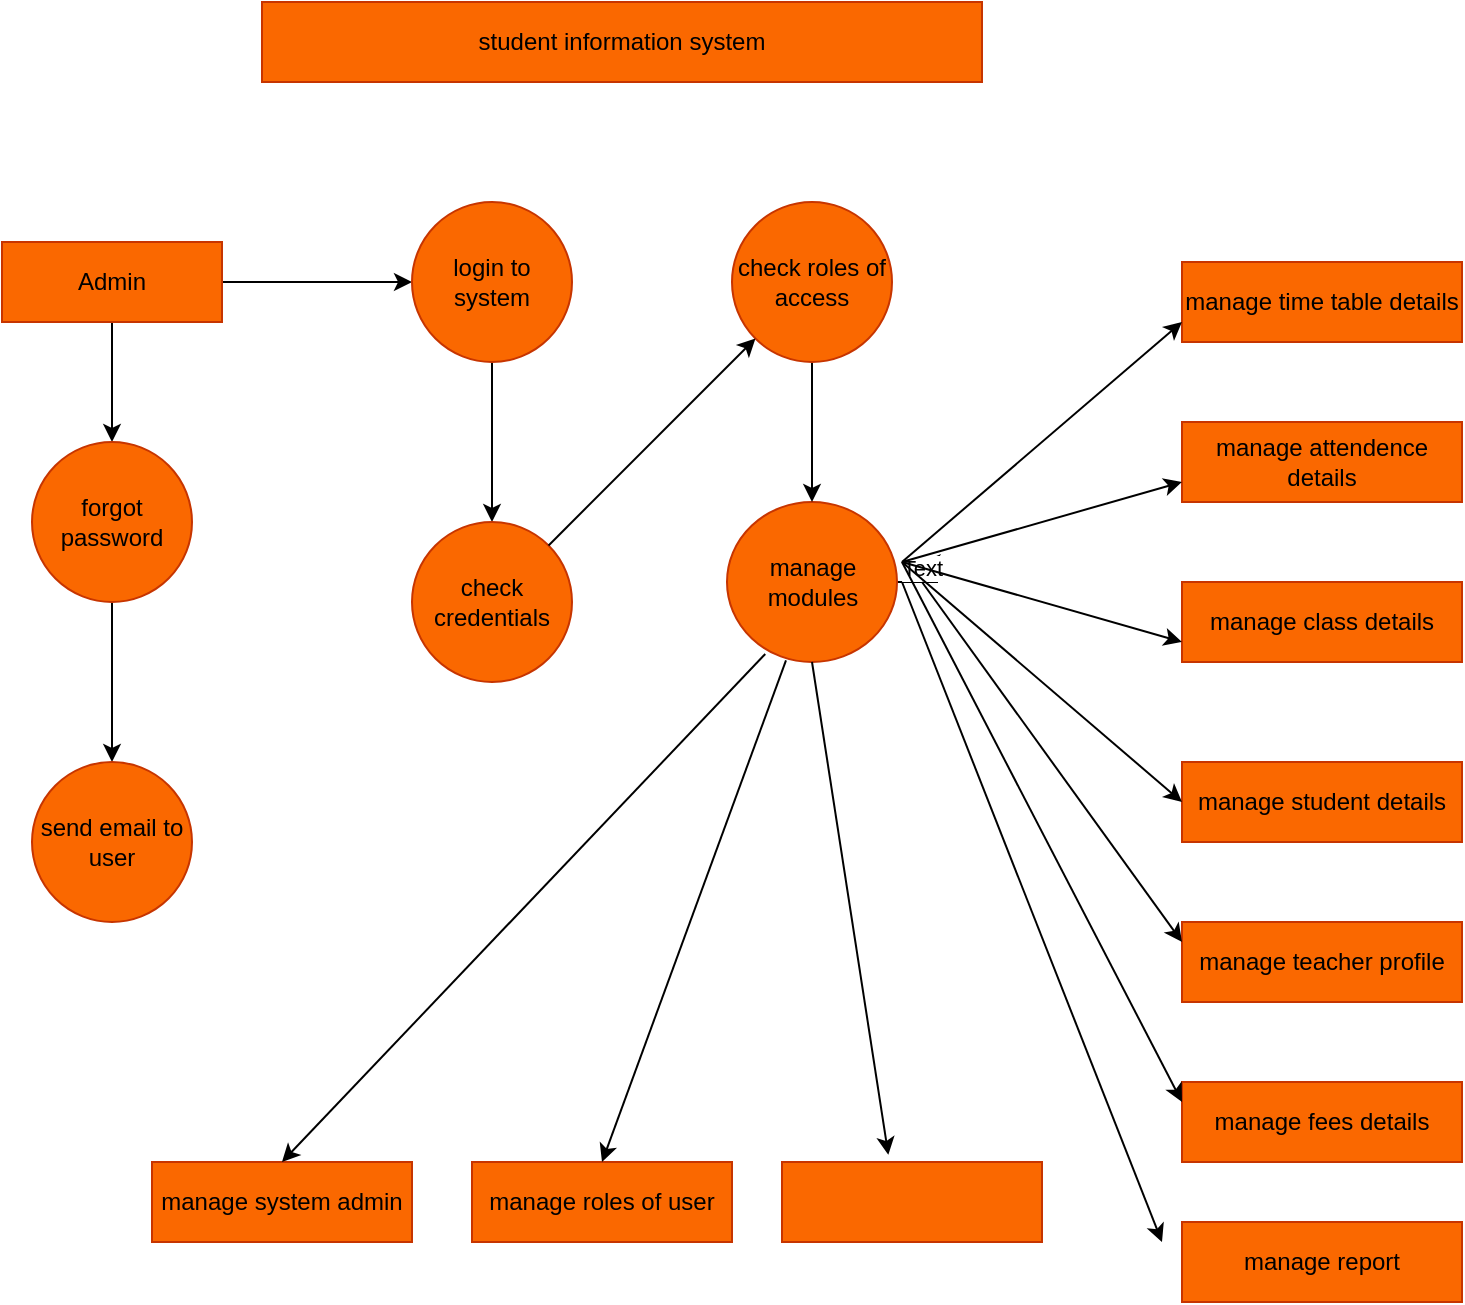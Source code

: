 <mxfile version="28.0.7">
  <diagram name="Page-1" id="cwM_bx183RFt9el3y_Tt">
    <mxGraphModel dx="1034" dy="1670" grid="1" gridSize="10" guides="1" tooltips="1" connect="1" arrows="1" fold="1" page="1" pageScale="1" pageWidth="850" pageHeight="1100" math="0" shadow="0">
      <root>
        <mxCell id="0" />
        <mxCell id="1" parent="0" />
        <mxCell id="gdyNwfx7k1jjWqaIbf1b-1" value="student information system" style="rounded=0;whiteSpace=wrap;html=1;fillColor=#fa6800;strokeColor=#C73500;fontColor=#000000;" vertex="1" parent="1">
          <mxGeometry x="200" y="-1080" width="360" height="40" as="geometry" />
        </mxCell>
        <mxCell id="gdyNwfx7k1jjWqaIbf1b-6" value="" style="edgeStyle=orthogonalEdgeStyle;rounded=0;orthogonalLoop=1;jettySize=auto;html=1;" edge="1" parent="1" source="gdyNwfx7k1jjWqaIbf1b-4" target="gdyNwfx7k1jjWqaIbf1b-5">
          <mxGeometry relative="1" as="geometry" />
        </mxCell>
        <mxCell id="gdyNwfx7k1jjWqaIbf1b-10" value="" style="edgeStyle=orthogonalEdgeStyle;rounded=0;orthogonalLoop=1;jettySize=auto;html=1;" edge="1" parent="1" source="gdyNwfx7k1jjWqaIbf1b-4" target="gdyNwfx7k1jjWqaIbf1b-9">
          <mxGeometry relative="1" as="geometry" />
        </mxCell>
        <mxCell id="gdyNwfx7k1jjWqaIbf1b-4" value="Admin" style="rounded=0;whiteSpace=wrap;html=1;fillColor=#fa6800;fontColor=#000000;strokeColor=#C73500;" vertex="1" parent="1">
          <mxGeometry x="70" y="-960" width="110" height="40" as="geometry" />
        </mxCell>
        <mxCell id="gdyNwfx7k1jjWqaIbf1b-8" value="" style="edgeStyle=orthogonalEdgeStyle;rounded=0;orthogonalLoop=1;jettySize=auto;html=1;" edge="1" parent="1" source="gdyNwfx7k1jjWqaIbf1b-5" target="gdyNwfx7k1jjWqaIbf1b-7">
          <mxGeometry relative="1" as="geometry" />
        </mxCell>
        <mxCell id="gdyNwfx7k1jjWqaIbf1b-5" value="login to system" style="ellipse;whiteSpace=wrap;html=1;fillColor=#fa6800;strokeColor=#C73500;fontColor=#000000;rounded=0;" vertex="1" parent="1">
          <mxGeometry x="275" y="-980" width="80" height="80" as="geometry" />
        </mxCell>
        <mxCell id="gdyNwfx7k1jjWqaIbf1b-7" value="check credentials" style="ellipse;whiteSpace=wrap;html=1;fillColor=#fa6800;strokeColor=#C73500;fontColor=#000000;rounded=0;" vertex="1" parent="1">
          <mxGeometry x="275" y="-820" width="80" height="80" as="geometry" />
        </mxCell>
        <mxCell id="gdyNwfx7k1jjWqaIbf1b-12" value="" style="edgeStyle=orthogonalEdgeStyle;rounded=0;orthogonalLoop=1;jettySize=auto;html=1;" edge="1" parent="1" source="gdyNwfx7k1jjWqaIbf1b-9" target="gdyNwfx7k1jjWqaIbf1b-11">
          <mxGeometry relative="1" as="geometry" />
        </mxCell>
        <mxCell id="gdyNwfx7k1jjWqaIbf1b-9" value="forgot password" style="ellipse;whiteSpace=wrap;html=1;fillColor=#fa6800;strokeColor=#C73500;fontColor=#000000;rounded=0;" vertex="1" parent="1">
          <mxGeometry x="85" y="-860" width="80" height="80" as="geometry" />
        </mxCell>
        <mxCell id="gdyNwfx7k1jjWqaIbf1b-11" value="send email to user" style="ellipse;whiteSpace=wrap;html=1;fillColor=#fa6800;strokeColor=#C73500;fontColor=#000000;rounded=0;" vertex="1" parent="1">
          <mxGeometry x="85" y="-700" width="80" height="80" as="geometry" />
        </mxCell>
        <mxCell id="gdyNwfx7k1jjWqaIbf1b-44" style="edgeStyle=orthogonalEdgeStyle;rounded=0;orthogonalLoop=1;jettySize=auto;html=1;" edge="1" parent="1" source="gdyNwfx7k1jjWqaIbf1b-15">
          <mxGeometry relative="1" as="geometry">
            <mxPoint x="530" y="-800" as="targetPoint" />
          </mxGeometry>
        </mxCell>
        <mxCell id="gdyNwfx7k1jjWqaIbf1b-45" value="Text" style="edgeLabel;html=1;align=center;verticalAlign=middle;resizable=0;points=[];" vertex="1" connectable="0" parent="gdyNwfx7k1jjWqaIbf1b-44">
          <mxGeometry x="1" y="3" relative="1" as="geometry">
            <mxPoint as="offset" />
          </mxGeometry>
        </mxCell>
        <mxCell id="gdyNwfx7k1jjWqaIbf1b-15" value="manage modules" style="ellipse;whiteSpace=wrap;html=1;fillColor=#fa6800;strokeColor=#C73500;fontColor=#000000;rounded=0;" vertex="1" parent="1">
          <mxGeometry x="432.5" y="-830" width="85" height="80" as="geometry" />
        </mxCell>
        <mxCell id="gdyNwfx7k1jjWqaIbf1b-21" value="" style="edgeStyle=orthogonalEdgeStyle;rounded=0;orthogonalLoop=1;jettySize=auto;html=1;" edge="1" parent="1" source="gdyNwfx7k1jjWqaIbf1b-17" target="gdyNwfx7k1jjWqaIbf1b-15">
          <mxGeometry relative="1" as="geometry" />
        </mxCell>
        <mxCell id="gdyNwfx7k1jjWqaIbf1b-17" value="check roles of access" style="ellipse;whiteSpace=wrap;html=1;fillColor=#fa6800;strokeColor=#C73500;fontColor=#000000;rounded=0;" vertex="1" parent="1">
          <mxGeometry x="435" y="-980" width="80" height="80" as="geometry" />
        </mxCell>
        <mxCell id="gdyNwfx7k1jjWqaIbf1b-24" value="" style="endArrow=classic;html=1;rounded=0;" edge="1" parent="1" source="gdyNwfx7k1jjWqaIbf1b-7" target="gdyNwfx7k1jjWqaIbf1b-17">
          <mxGeometry width="50" height="50" relative="1" as="geometry">
            <mxPoint x="400" y="-730" as="sourcePoint" />
            <mxPoint x="450" y="-780" as="targetPoint" />
          </mxGeometry>
        </mxCell>
        <mxCell id="gdyNwfx7k1jjWqaIbf1b-25" value="manage time table details" style="rounded=0;whiteSpace=wrap;html=1;fillColor=#fa6800;fontColor=#000000;strokeColor=#C73500;" vertex="1" parent="1">
          <mxGeometry x="660" y="-950" width="140" height="40" as="geometry" />
        </mxCell>
        <mxCell id="gdyNwfx7k1jjWqaIbf1b-26" value="manage attendence details" style="rounded=0;whiteSpace=wrap;html=1;fillColor=#fa6800;fontColor=#000000;strokeColor=#C73500;" vertex="1" parent="1">
          <mxGeometry x="660" y="-870" width="140" height="40" as="geometry" />
        </mxCell>
        <mxCell id="gdyNwfx7k1jjWqaIbf1b-27" value="manage class details" style="rounded=0;whiteSpace=wrap;html=1;fillColor=#fa6800;fontColor=#000000;strokeColor=#C73500;" vertex="1" parent="1">
          <mxGeometry x="660" y="-790" width="140" height="40" as="geometry" />
        </mxCell>
        <mxCell id="gdyNwfx7k1jjWqaIbf1b-28" value="manage student details" style="rounded=0;whiteSpace=wrap;html=1;fillColor=#fa6800;fontColor=#000000;strokeColor=#C73500;" vertex="1" parent="1">
          <mxGeometry x="660" y="-700" width="140" height="40" as="geometry" />
        </mxCell>
        <mxCell id="gdyNwfx7k1jjWqaIbf1b-29" value="manage teacher profile" style="rounded=0;whiteSpace=wrap;html=1;fillColor=#fa6800;fontColor=#000000;strokeColor=#C73500;" vertex="1" parent="1">
          <mxGeometry x="660" y="-620" width="140" height="40" as="geometry" />
        </mxCell>
        <mxCell id="gdyNwfx7k1jjWqaIbf1b-30" value="manage fees details" style="rounded=0;whiteSpace=wrap;html=1;fillColor=#fa6800;fontColor=#000000;strokeColor=#C73500;" vertex="1" parent="1">
          <mxGeometry x="660" y="-540" width="140" height="40" as="geometry" />
        </mxCell>
        <mxCell id="gdyNwfx7k1jjWqaIbf1b-31" value="manage report" style="rounded=0;whiteSpace=wrap;html=1;fillColor=#fa6800;fontColor=#000000;strokeColor=#C73500;" vertex="1" parent="1">
          <mxGeometry x="660" y="-470" width="140" height="40" as="geometry" />
        </mxCell>
        <mxCell id="gdyNwfx7k1jjWqaIbf1b-32" value="" style="endArrow=classic;html=1;rounded=0;entryX=0;entryY=0.75;entryDx=0;entryDy=0;" edge="1" parent="1" target="gdyNwfx7k1jjWqaIbf1b-25">
          <mxGeometry width="50" height="50" relative="1" as="geometry">
            <mxPoint x="520" y="-800" as="sourcePoint" />
            <mxPoint x="450" y="-700" as="targetPoint" />
            <Array as="points">
              <mxPoint x="660" y="-920" />
            </Array>
          </mxGeometry>
        </mxCell>
        <mxCell id="gdyNwfx7k1jjWqaIbf1b-36" value="" style="endArrow=classic;html=1;rounded=0;entryX=0;entryY=0.75;entryDx=0;entryDy=0;" edge="1" parent="1" target="gdyNwfx7k1jjWqaIbf1b-26">
          <mxGeometry width="50" height="50" relative="1" as="geometry">
            <mxPoint x="520" y="-800" as="sourcePoint" />
            <mxPoint x="450" y="-740" as="targetPoint" />
          </mxGeometry>
        </mxCell>
        <mxCell id="gdyNwfx7k1jjWqaIbf1b-38" value="" style="endArrow=classic;html=1;rounded=0;entryX=0;entryY=0.75;entryDx=0;entryDy=0;" edge="1" parent="1" target="gdyNwfx7k1jjWqaIbf1b-27">
          <mxGeometry width="50" height="50" relative="1" as="geometry">
            <mxPoint x="520" y="-800" as="sourcePoint" />
            <mxPoint x="450" y="-740" as="targetPoint" />
          </mxGeometry>
        </mxCell>
        <mxCell id="gdyNwfx7k1jjWqaIbf1b-39" value="" style="endArrow=classic;html=1;rounded=0;entryX=0;entryY=0.5;entryDx=0;entryDy=0;" edge="1" parent="1" target="gdyNwfx7k1jjWqaIbf1b-28">
          <mxGeometry width="50" height="50" relative="1" as="geometry">
            <mxPoint x="520" y="-800" as="sourcePoint" />
            <mxPoint x="450" y="-740" as="targetPoint" />
          </mxGeometry>
        </mxCell>
        <mxCell id="gdyNwfx7k1jjWqaIbf1b-40" value="" style="endArrow=classic;html=1;rounded=0;entryX=0;entryY=0.25;entryDx=0;entryDy=0;" edge="1" parent="1" target="gdyNwfx7k1jjWqaIbf1b-29">
          <mxGeometry width="50" height="50" relative="1" as="geometry">
            <mxPoint x="530" y="-790" as="sourcePoint" />
            <mxPoint x="450" y="-740" as="targetPoint" />
          </mxGeometry>
        </mxCell>
        <mxCell id="gdyNwfx7k1jjWqaIbf1b-41" value="" style="endArrow=classic;html=1;rounded=0;entryX=0;entryY=0.25;entryDx=0;entryDy=0;" edge="1" parent="1" target="gdyNwfx7k1jjWqaIbf1b-30">
          <mxGeometry width="50" height="50" relative="1" as="geometry">
            <mxPoint x="520" y="-800" as="sourcePoint" />
            <mxPoint x="450" y="-740" as="targetPoint" />
          </mxGeometry>
        </mxCell>
        <mxCell id="gdyNwfx7k1jjWqaIbf1b-42" value="" style="endArrow=classic;html=1;rounded=0;" edge="1" parent="1">
          <mxGeometry width="50" height="50" relative="1" as="geometry">
            <mxPoint x="520" y="-790" as="sourcePoint" />
            <mxPoint x="650" y="-460" as="targetPoint" />
          </mxGeometry>
        </mxCell>
        <mxCell id="gdyNwfx7k1jjWqaIbf1b-47" value="" style="whiteSpace=wrap;html=1;fillColor=#fa6800;strokeColor=#C73500;fontColor=#000000;rounded=0;" vertex="1" parent="1">
          <mxGeometry x="460" y="-500" width="130" height="40" as="geometry" />
        </mxCell>
        <mxCell id="gdyNwfx7k1jjWqaIbf1b-49" value="manage roles of user" style="whiteSpace=wrap;html=1;fillColor=#fa6800;strokeColor=#C73500;fontColor=#000000;rounded=0;" vertex="1" parent="1">
          <mxGeometry x="305" y="-500" width="130" height="40" as="geometry" />
        </mxCell>
        <mxCell id="gdyNwfx7k1jjWqaIbf1b-50" value="manage system admin" style="whiteSpace=wrap;html=1;fillColor=#fa6800;strokeColor=#C73500;fontColor=#000000;rounded=0;" vertex="1" parent="1">
          <mxGeometry x="145" y="-500" width="130" height="40" as="geometry" />
        </mxCell>
        <mxCell id="gdyNwfx7k1jjWqaIbf1b-51" value="" style="endArrow=classic;html=1;rounded=0;exitX=0.5;exitY=1;exitDx=0;exitDy=0;entryX=0.409;entryY=-0.09;entryDx=0;entryDy=0;entryPerimeter=0;" edge="1" parent="1" source="gdyNwfx7k1jjWqaIbf1b-15" target="gdyNwfx7k1jjWqaIbf1b-47">
          <mxGeometry width="50" height="50" relative="1" as="geometry">
            <mxPoint x="400" y="-690" as="sourcePoint" />
            <mxPoint x="450" y="-740" as="targetPoint" />
          </mxGeometry>
        </mxCell>
        <mxCell id="gdyNwfx7k1jjWqaIbf1b-52" value="" style="endArrow=classic;html=1;rounded=0;exitX=0.347;exitY=0.99;exitDx=0;exitDy=0;exitPerimeter=0;entryX=0.5;entryY=0;entryDx=0;entryDy=0;" edge="1" parent="1" source="gdyNwfx7k1jjWqaIbf1b-15" target="gdyNwfx7k1jjWqaIbf1b-49">
          <mxGeometry width="50" height="50" relative="1" as="geometry">
            <mxPoint x="400" y="-690" as="sourcePoint" />
            <mxPoint x="370" y="-510" as="targetPoint" />
          </mxGeometry>
        </mxCell>
        <mxCell id="gdyNwfx7k1jjWqaIbf1b-53" value="" style="endArrow=classic;html=1;rounded=0;exitX=0.225;exitY=0.95;exitDx=0;exitDy=0;exitPerimeter=0;entryX=0.5;entryY=0;entryDx=0;entryDy=0;" edge="1" parent="1" source="gdyNwfx7k1jjWqaIbf1b-15" target="gdyNwfx7k1jjWqaIbf1b-50">
          <mxGeometry width="50" height="50" relative="1" as="geometry">
            <mxPoint x="400" y="-690" as="sourcePoint" />
            <mxPoint x="450" y="-740" as="targetPoint" />
          </mxGeometry>
        </mxCell>
      </root>
    </mxGraphModel>
  </diagram>
</mxfile>
